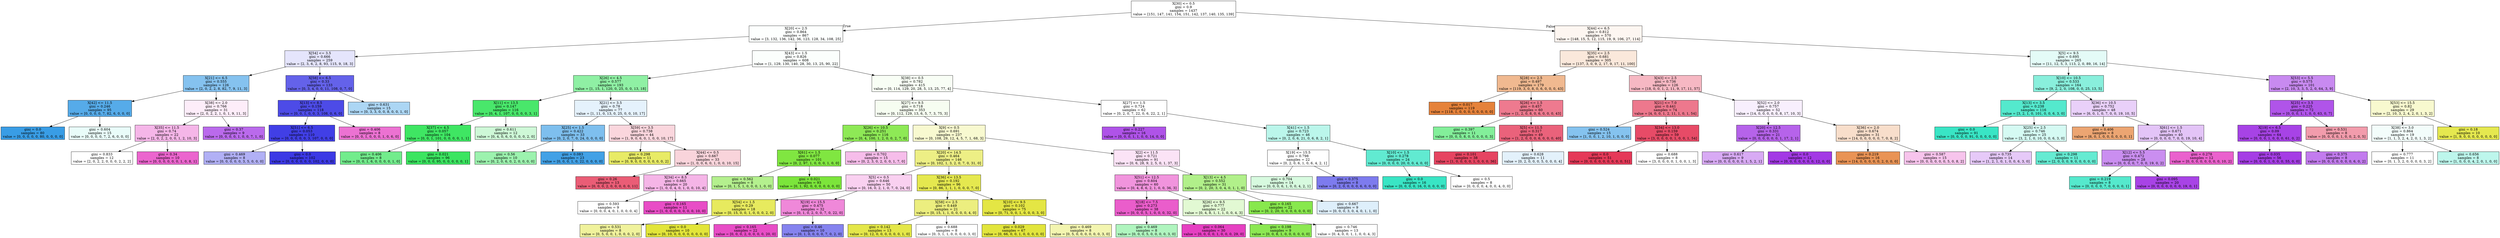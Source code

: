 digraph Tree {
node [shape=box, style="filled", color="black"] ;
0 [label="X[30] <= 0.5\ngini = 0.9\nsamples = 1437\nvalue = [151, 147, 141, 154, 151, 142, 137, 140, 135, 139]", fillcolor="#ffffff"] ;
1 [label="X[20] <= 2.5\ngini = 0.864\nsamples = 867\nvalue = [3, 132, 136, 142, 36, 123, 128, 34, 108, 25]", fillcolor="#fdfffe"] ;
0 -> 1 [labeldistance=2.5, labelangle=45, headlabel="True"] ;
3 [label="X[54] <= 3.5\ngini = 0.666\nsamples = 259\nvalue = [2, 3, 6, 2, 8, 93, 115, 9, 18, 3]", fillcolor="#e5e5fc"] ;
1 -> 3 ;
9 [label="X[21] <= 6.5\ngini = 0.555\nsamples = 126\nvalue = [2, 0, 2, 2, 8, 82, 7, 9, 11, 3]", fillcolor="#85c2ef"] ;
3 -> 9 ;
27 [label="X[42] <= 11.5\ngini = 0.246\nsamples = 95\nvalue = [0, 0, 0, 0, 7, 82, 6, 0, 0, 0]", fillcolor="#56abe9"] ;
9 -> 27 ;
39 [label="gini = 0.0\nsamples = 80\nvalue = [0, 0, 0, 0, 0, 80, 0, 0, 0, 0]", fillcolor="#399de5"] ;
27 -> 39 ;
40 [label="gini = 0.604\nsamples = 15\nvalue = [0, 0, 0, 0, 7, 2, 6, 0, 0, 0]", fillcolor="#e9fcf9"] ;
27 -> 40 ;
28 [label="X[38] <= 2.0\ngini = 0.766\nsamples = 31\nvalue = [2, 0, 2, 2, 1, 0, 1, 9, 11, 3]", fillcolor="#fdedf9"] ;
9 -> 28 ;
97 [label="X[35] <= 11.5\ngini = 0.74\nsamples = 22\nvalue = [2, 0, 2, 2, 0, 0, 1, 2, 10, 3]", fillcolor="#f5b6e8"] ;
28 -> 97 ;
103 [label="gini = 0.833\nsamples = 12\nvalue = [2, 0, 2, 2, 0, 0, 0, 2, 2, 2]", fillcolor="#ffffff"] ;
97 -> 103 ;
104 [label="gini = 0.34\nsamples = 10\nvalue = [0, 0, 0, 0, 0, 0, 1, 0, 8, 1]", fillcolor="#eb65ce"] ;
97 -> 104 ;
98 [label="gini = 0.37\nsamples = 9\nvalue = [0, 0, 0, 0, 1, 0, 0, 7, 1, 0]", fillcolor="#ba6aec"] ;
28 -> 98 ;
10 [label="X[58] <= 6.5\ngini = 0.33\nsamples = 133\nvalue = [0, 3, 4, 0, 0, 11, 108, 0, 7, 0]", fillcolor="#6462ea"] ;
3 -> 10 ;
35 [label="X[13] <= 8.5\ngini = 0.159\nsamples = 118\nvalue = [0, 0, 1, 0, 0, 3, 108, 0, 6, 0]", fillcolor="#4d4be7"] ;
10 -> 35 ;
51 [label="X[51] <= 6.5\ngini = 0.053\nsamples = 110\nvalue = [0, 0, 0, 0, 0, 3, 107, 0, 0, 0]", fillcolor="#413fe6"] ;
35 -> 51 ;
109 [label="gini = 0.469\nsamples = 8\nvalue = [0, 0, 0, 0, 0, 3, 5, 0, 0, 0]", fillcolor="#b1b0f5"] ;
51 -> 109 ;
110 [label="gini = 0.0\nsamples = 102\nvalue = [0, 0, 0, 0, 0, 0, 102, 0, 0, 0]", fillcolor="#3c39e5"] ;
51 -> 110 ;
52 [label="gini = 0.406\nsamples = 8\nvalue = [0, 0, 1, 0, 0, 0, 1, 0, 6, 0]", fillcolor="#ec72d2"] ;
35 -> 52 ;
36 [label="gini = 0.631\nsamples = 15\nvalue = [0, 3, 3, 0, 0, 8, 0, 0, 1, 0]", fillcolor="#acd6f4"] ;
10 -> 36 ;
4 [label="X[43] <= 1.5\ngini = 0.826\nsamples = 608\nvalue = [1, 129, 130, 140, 28, 30, 13, 25, 90, 22]", fillcolor="#fbfefc"] ;
1 -> 4 ;
7 [label="X[26] <= 4.5\ngini = 0.577\nsamples = 193\nvalue = [1, 15, 1, 120, 0, 25, 0, 0, 13, 18]", fillcolor="#8ff0a4"] ;
4 -> 7 ;
13 [label="X[11] <= 13.5\ngini = 0.147\nsamples = 116\nvalue = [0, 4, 1, 107, 0, 0, 0, 0, 3, 1]", fillcolor="#49e76b"] ;
7 -> 13 ;
101 [label="X[37] <= 4.5\ngini = 0.057\nsamples = 104\nvalue = [0, 0, 1, 101, 0, 0, 0, 0, 1, 1]", fillcolor="#3fe663"] ;
13 -> 101 ;
125 [label="gini = 0.406\nsamples = 8\nvalue = [0, 0, 1, 6, 0, 0, 0, 0, 1, 0]", fillcolor="#72ec8c"] ;
101 -> 125 ;
126 [label="gini = 0.021\nsamples = 96\nvalue = [0, 0, 0, 95, 0, 0, 0, 0, 0, 1]", fillcolor="#3be560"] ;
101 -> 126 ;
102 [label="gini = 0.611\nsamples = 12\nvalue = [0, 4, 0, 6, 0, 0, 0, 0, 2, 0]", fillcolor="#cef8d7"] ;
13 -> 102 ;
14 [label="X[21] <= 3.5\ngini = 0.78\nsamples = 77\nvalue = [1, 11, 0, 13, 0, 25, 0, 0, 10, 17]", fillcolor="#e5f2fc"] ;
7 -> 14 ;
41 [label="X[25] <= 1.5\ngini = 0.422\nsamples = 33\nvalue = [0, 2, 0, 7, 0, 24, 0, 0, 0, 0]", fillcolor="#7ebfee"] ;
14 -> 41 ;
71 [label="gini = 0.56\nsamples = 10\nvalue = [0, 2, 0, 6, 0, 2, 0, 0, 0, 0]", fillcolor="#9cf2ae"] ;
41 -> 71 ;
72 [label="gini = 0.083\nsamples = 23\nvalue = [0, 0, 0, 1, 0, 22, 0, 0, 0, 0]", fillcolor="#42a1e6"] ;
41 -> 72 ;
42 [label="X[59] <= 3.5\ngini = 0.738\nsamples = 44\nvalue = [1, 9, 0, 6, 0, 1, 0, 0, 10, 17]", fillcolor="#fad6dd"] ;
14 -> 42 ;
67 [label="gini = 0.298\nsamples = 11\nvalue = [0, 9, 0, 0, 0, 0, 0, 0, 0, 2]", fillcolor="#e8eb65"] ;
42 -> 67 ;
68 [label="X[44] <= 0.5\ngini = 0.667\nsamples = 33\nvalue = [1, 0, 0, 6, 0, 1, 0, 0, 10, 15]", fillcolor="#f9d4db"] ;
42 -> 68 ;
85 [label="gini = 0.26\nsamples = 13\nvalue = [0, 0, 0, 2, 0, 0, 0, 0, 0, 11]", fillcolor="#ea5d76"] ;
68 -> 85 ;
86 [label="X[34] <= 8.5\ngini = 0.665\nsamples = 20\nvalue = [1, 0, 0, 4, 0, 1, 0, 0, 10, 4]", fillcolor="#f5b5e7"] ;
68 -> 86 ;
87 [label="gini = 0.593\nsamples = 9\nvalue = [0, 0, 0, 4, 0, 1, 0, 0, 0, 4]", fillcolor="#ffffff"] ;
86 -> 87 ;
88 [label="gini = 0.165\nsamples = 11\nvalue = [1, 0, 0, 0, 0, 0, 0, 0, 10, 0]", fillcolor="#e84dc6"] ;
86 -> 88 ;
8 [label="X[38] <= 0.5\ngini = 0.782\nsamples = 415\nvalue = [0, 114, 129, 20, 28, 5, 13, 25, 77, 4]", fillcolor="#f8fef5"] ;
4 -> 8 ;
19 [label="X[27] <= 9.5\ngini = 0.718\nsamples = 353\nvalue = [0, 112, 129, 13, 6, 5, 7, 3, 75, 3]", fillcolor="#f6fdf1"] ;
8 -> 19 ;
21 [label="X[26] <= 10.5\ngini = 0.251\nsamples = 116\nvalue = [0, 4, 100, 1, 2, 0, 0, 2, 7, 0]", fillcolor="#8ee956"] ;
19 -> 21 ;
49 [label="X[61] <= 1.5\ngini = 0.077\nsamples = 101\nvalue = [0, 2, 97, 1, 0, 0, 0, 1, 0, 0]", fillcolor="#80e641"] ;
21 -> 49 ;
119 [label="gini = 0.562\nsamples = 8\nvalue = [0, 1, 5, 1, 0, 0, 0, 1, 0, 0]", fillcolor="#b4f08e"] ;
49 -> 119 ;
120 [label="gini = 0.021\nsamples = 93\nvalue = [0, 1, 92, 0, 0, 0, 0, 0, 0, 0]", fillcolor="#7ce53b"] ;
49 -> 120 ;
50 [label="gini = 0.702\nsamples = 15\nvalue = [0, 2, 3, 0, 2, 0, 0, 1, 7, 0]", fillcolor="#f6bdea"] ;
21 -> 50 ;
22 [label="X[9] <= 0.5\ngini = 0.691\nsamples = 237\nvalue = [0, 108, 29, 12, 4, 5, 7, 1, 68, 3]", fillcolor="#f8f9d0"] ;
19 -> 22 ;
23 [label="X[20] <= 14.5\ngini = 0.464\nsamples = 146\nvalue = [0, 102, 1, 3, 2, 0, 7, 0, 31, 0]", fillcolor="#edef85"] ;
22 -> 23 ;
33 [label="X[5] <= 0.5\ngini = 0.646\nsamples = 50\nvalue = [0, 16, 0, 2, 1, 0, 7, 0, 24, 0]", fillcolor="#f9d0f0"] ;
23 -> 33 ;
45 [label="X[54] <= 1.5\ngini = 0.29\nsamples = 18\nvalue = [0, 15, 0, 0, 1, 0, 0, 0, 2, 0]", fillcolor="#e7ea5e"] ;
33 -> 45 ;
121 [label="gini = 0.531\nsamples = 8\nvalue = [0, 5, 0, 0, 1, 0, 0, 0, 2, 0]", fillcolor="#f0f29c"] ;
45 -> 121 ;
122 [label="gini = 0.0\nsamples = 10\nvalue = [0, 10, 0, 0, 0, 0, 0, 0, 0, 0]", fillcolor="#e2e539"] ;
45 -> 122 ;
46 [label="X[19] <= 15.5\ngini = 0.475\nsamples = 32\nvalue = [0, 1, 0, 2, 0, 0, 7, 0, 22, 0]", fillcolor="#ef88d9"] ;
33 -> 46 ;
69 [label="gini = 0.165\nsamples = 22\nvalue = [0, 0, 0, 2, 0, 0, 0, 0, 20, 0]", fillcolor="#e84dc6"] ;
46 -> 69 ;
70 [label="gini = 0.46\nsamples = 10\nvalue = [0, 1, 0, 0, 0, 0, 7, 0, 2, 0]", fillcolor="#8583ef"] ;
46 -> 70 ;
34 [label="X[36] <= 13.5\ngini = 0.192\nsamples = 96\nvalue = [0, 86, 1, 1, 1, 0, 0, 0, 7, 0]", fillcolor="#e5e84f"] ;
23 -> 34 ;
113 [label="X[58] <= 2.5\ngini = 0.449\nsamples = 21\nvalue = [0, 15, 1, 1, 0, 0, 0, 0, 4, 0]", fillcolor="#ecee7f"] ;
34 -> 113 ;
115 [label="gini = 0.142\nsamples = 13\nvalue = [0, 12, 0, 0, 0, 0, 0, 0, 1, 0]", fillcolor="#e4e749"] ;
113 -> 115 ;
116 [label="gini = 0.688\nsamples = 8\nvalue = [0, 3, 1, 1, 0, 0, 0, 0, 3, 0]", fillcolor="#ffffff"] ;
113 -> 116 ;
114 [label="X[10] <= 9.5\ngini = 0.102\nsamples = 75\nvalue = [0, 71, 0, 0, 1, 0, 0, 0, 3, 0]", fillcolor="#e4e644"] ;
34 -> 114 ;
117 [label="gini = 0.029\nsamples = 67\nvalue = [0, 66, 0, 0, 1, 0, 0, 0, 0, 0]", fillcolor="#e2e53c"] ;
114 -> 117 ;
118 [label="gini = 0.469\nsamples = 8\nvalue = [0, 5, 0, 0, 0, 0, 0, 0, 3, 0]", fillcolor="#f3f5b0"] ;
114 -> 118 ;
24 [label="X[2] <= 11.5\ngini = 0.721\nsamples = 91\nvalue = [0, 6, 28, 9, 2, 5, 0, 1, 37, 3]", fillcolor="#fbe3f6"] ;
22 -> 24 ;
43 [label="X[51] <= 12.5\ngini = 0.604\nsamples = 60\nvalue = [0, 4, 8, 6, 2, 1, 0, 0, 36, 3]", fillcolor="#f194dd"] ;
24 -> 43 ;
55 [label="X[18] <= 7.5\ngini = 0.273\nsamples = 38\nvalue = [0, 0, 0, 5, 1, 0, 0, 0, 32, 0]", fillcolor="#ea5dcb"] ;
43 -> 55 ;
95 [label="gini = 0.469\nsamples = 8\nvalue = [0, 0, 0, 5, 0, 0, 0, 0, 3, 0]", fillcolor="#b0f5bf"] ;
55 -> 95 ;
96 [label="gini = 0.064\nsamples = 30\nvalue = [0, 0, 0, 0, 1, 0, 0, 0, 29, 0]", fillcolor="#e640c2"] ;
55 -> 96 ;
56 [label="X[26] <= 9.5\ngini = 0.777\nsamples = 22\nvalue = [0, 4, 8, 1, 1, 1, 0, 0, 4, 3]", fillcolor="#e2f9d3"] ;
43 -> 56 ;
81 [label="gini = 0.198\nsamples = 9\nvalue = [0, 0, 8, 1, 0, 0, 0, 0, 0, 0]", fillcolor="#8ce852"] ;
56 -> 81 ;
82 [label="gini = 0.746\nsamples = 13\nvalue = [0, 4, 0, 0, 1, 1, 0, 0, 4, 3]", fillcolor="#ffffff"] ;
56 -> 82 ;
44 [label="X[13] <= 4.5\ngini = 0.552\nsamples = 31\nvalue = [0, 2, 20, 3, 0, 4, 0, 1, 1, 0]", fillcolor="#b1f08a"] ;
24 -> 44 ;
65 [label="gini = 0.165\nsamples = 22\nvalue = [0, 2, 20, 0, 0, 0, 0, 0, 0, 0]", fillcolor="#88e84d"] ;
44 -> 65 ;
66 [label="gini = 0.667\nsamples = 9\nvalue = [0, 0, 0, 3, 0, 4, 0, 1, 1, 0]", fillcolor="#deeffb"] ;
44 -> 66 ;
20 [label="X[27] <= 1.5\ngini = 0.724\nsamples = 62\nvalue = [0, 2, 0, 7, 22, 0, 6, 22, 2, 1]", fillcolor="#ffffff"] ;
8 -> 20 ;
59 [label="gini = 0.227\nsamples = 16\nvalue = [0, 0, 0, 1, 1, 0, 0, 14, 0, 0]", fillcolor="#af53e8"] ;
20 -> 59 ;
60 [label="X[41] <= 1.5\ngini = 0.723\nsamples = 46\nvalue = [0, 2, 0, 6, 21, 0, 6, 8, 2, 1]", fillcolor="#bbf6eb"] ;
20 -> 60 ;
61 [label="X[19] <= 15.5\ngini = 0.798\nsamples = 22\nvalue = [0, 2, 0, 6, 1, 0, 6, 4, 2, 1]", fillcolor="#ffffff"] ;
60 -> 61 ;
93 [label="gini = 0.704\nsamples = 14\nvalue = [0, 0, 0, 6, 1, 0, 0, 4, 2, 1]", fillcolor="#d7fadf"] ;
61 -> 93 ;
94 [label="gini = 0.375\nsamples = 8\nvalue = [0, 2, 0, 0, 0, 0, 6, 0, 0, 0]", fillcolor="#7d7bee"] ;
61 -> 94 ;
62 [label="X[10] <= 1.5\ngini = 0.278\nsamples = 24\nvalue = [0, 0, 0, 0, 20, 0, 0, 4, 0, 0]", fillcolor="#61ead1"] ;
60 -> 62 ;
105 [label="gini = 0.0\nsamples = 16\nvalue = [0, 0, 0, 0, 16, 0, 0, 0, 0, 0]", fillcolor="#39e5c5"] ;
62 -> 105 ;
106 [label="gini = 0.5\nsamples = 8\nvalue = [0, 0, 0, 0, 4, 0, 0, 4, 0, 0]", fillcolor="#ffffff"] ;
62 -> 106 ;
2 [label="X[44] <= 6.5\ngini = 0.812\nsamples = 570\nvalue = [148, 15, 5, 12, 115, 19, 9, 106, 27, 114]", fillcolor="#fdf6f1"] ;
0 -> 2 [labeldistance=2.5, labelangle=-45, headlabel="False"] ;
5 [label="X[35] <= 2.5\ngini = 0.681\nsamples = 305\nvalue = [137, 3, 0, 9, 2, 17, 9, 17, 11, 100]", fillcolor="#fae8db"] ;
2 -> 5 ;
15 [label="X[28] <= 2.5\ngini = 0.497\nsamples = 179\nvalue = [119, 3, 0, 8, 0, 6, 0, 0, 0, 43]", fillcolor="#f0b990"] ;
5 -> 15 ;
17 [label="gini = 0.017\nsamples = 119\nvalue = [118, 1, 0, 0, 0, 0, 0, 0, 0, 0]", fillcolor="#e5823b"] ;
15 -> 17 ;
18 [label="X[26] <= 1.5\ngini = 0.457\nsamples = 60\nvalue = [1, 2, 0, 8, 0, 6, 0, 0, 0, 43]", fillcolor="#ee7a8f"] ;
15 -> 18 ;
63 [label="gini = 0.397\nsamples = 11\nvalue = [0, 0, 0, 8, 0, 0, 0, 0, 0, 3]", fillcolor="#83ef9a"] ;
18 -> 63 ;
64 [label="X[5] <= 11.5\ngini = 0.317\nsamples = 49\nvalue = [1, 2, 0, 0, 0, 6, 0, 0, 0, 40]", fillcolor="#ea627b"] ;
18 -> 64 ;
91 [label="gini = 0.101\nsamples = 38\nvalue = [1, 0, 0, 0, 0, 1, 0, 0, 0, 36]", fillcolor="#e64461"] ;
64 -> 91 ;
92 [label="gini = 0.628\nsamples = 11\nvalue = [0, 2, 0, 0, 0, 5, 0, 0, 0, 4]", fillcolor="#e3f1fb"] ;
64 -> 92 ;
16 [label="X[43] <= 2.5\ngini = 0.736\nsamples = 126\nvalue = [18, 0, 0, 1, 2, 11, 9, 17, 11, 57]", fillcolor="#f6b8c3"] ;
5 -> 16 ;
29 [label="X[21] <= 7.0\ngini = 0.441\nsamples = 74\nvalue = [4, 0, 0, 1, 2, 11, 1, 0, 1, 54]", fillcolor="#ed788d"] ;
16 -> 29 ;
37 [label="gini = 0.524\nsamples = 15\nvalue = [1, 0, 0, 1, 2, 10, 1, 0, 0, 0]", fillcolor="#85c3ef"] ;
29 -> 37 ;
38 [label="X[34] <= 13.0\ngini = 0.159\nsamples = 59\nvalue = [3, 0, 0, 0, 0, 1, 0, 0, 1, 54]", fillcolor="#e74b67"] ;
29 -> 38 ;
99 [label="gini = 0.0\nsamples = 51\nvalue = [0, 0, 0, 0, 0, 0, 0, 0, 0, 51]", fillcolor="#e53958"] ;
38 -> 99 ;
100 [label="gini = 0.688\nsamples = 8\nvalue = [3, 0, 0, 0, 0, 1, 0, 0, 1, 3]", fillcolor="#ffffff"] ;
38 -> 100 ;
30 [label="X[52] <= 2.0\ngini = 0.757\nsamples = 52\nvalue = [14, 0, 0, 0, 0, 0, 8, 17, 10, 3]", fillcolor="#f8effd"] ;
16 -> 30 ;
47 [label="X[20] <= 12.5\ngini = 0.331\nsamples = 21\nvalue = [0, 0, 0, 0, 0, 0, 1, 17, 2, 1]", fillcolor="#b663ea"] ;
30 -> 47 ;
111 [label="gini = 0.617\nsamples = 9\nvalue = [0, 0, 0, 0, 0, 0, 1, 5, 2, 1]", fillcolor="#d8aaf4"] ;
47 -> 111 ;
112 [label="gini = 0.0\nsamples = 12\nvalue = [0, 0, 0, 0, 0, 0, 0, 12, 0, 0]", fillcolor="#a339e5"] ;
47 -> 112 ;
48 [label="X[36] <= 2.0\ngini = 0.674\nsamples = 31\nvalue = [14, 0, 0, 0, 0, 0, 7, 0, 8, 2]", fillcolor="#f8decb"] ;
30 -> 48 ;
57 [label="gini = 0.219\nsamples = 16\nvalue = [14, 0, 0, 0, 0, 0, 2, 0, 0, 0]", fillcolor="#e99355"] ;
48 -> 57 ;
58 [label="gini = 0.587\nsamples = 15\nvalue = [0, 0, 0, 0, 0, 0, 5, 0, 8, 2]", fillcolor="#f7c4ec"] ;
48 -> 58 ;
6 [label="X[5] <= 9.5\ngini = 0.695\nsamples = 265\nvalue = [11, 12, 5, 3, 113, 2, 0, 89, 16, 14]", fillcolor="#e4fbf7"] ;
2 -> 6 ;
11 [label="X[10] <= 10.5\ngini = 0.533\nsamples = 164\nvalue = [9, 2, 2, 0, 108, 0, 0, 25, 13, 5]", fillcolor="#89efdc"] ;
6 -> 11 ;
25 [label="X[13] <= 3.5\ngini = 0.238\nsamples = 116\nvalue = [3, 2, 1, 0, 101, 0, 0, 6, 3, 0]", fillcolor="#54e9cd"] ;
11 -> 25 ;
53 [label="gini = 0.0\nsamples = 91\nvalue = [0, 0, 0, 0, 91, 0, 0, 0, 0, 0]", fillcolor="#39e5c5"] ;
25 -> 53 ;
54 [label="X[25] <= 2.5\ngini = 0.746\nsamples = 25\nvalue = [3, 2, 1, 0, 10, 0, 0, 6, 3, 0]", fillcolor="#d5faf3"] ;
25 -> 54 ;
89 [label="gini = 0.735\nsamples = 14\nvalue = [1, 2, 1, 0, 1, 0, 0, 6, 3, 0]", fillcolor="#e6c9f8"] ;
54 -> 89 ;
90 [label="gini = 0.298\nsamples = 11\nvalue = [2, 0, 0, 0, 9, 0, 0, 0, 0, 0]", fillcolor="#65ebd2"] ;
54 -> 90 ;
26 [label="X[36] <= 10.5\ngini = 0.752\nsamples = 48\nvalue = [6, 0, 1, 0, 7, 0, 0, 19, 10, 5]", fillcolor="#e9d0f9"] ;
11 -> 26 ;
75 [label="gini = 0.406\nsamples = 8\nvalue = [6, 0, 1, 0, 0, 0, 0, 0, 0, 1]", fillcolor="#eca572"] ;
26 -> 75 ;
76 [label="X[61] <= 1.5\ngini = 0.671\nsamples = 40\nvalue = [0, 0, 0, 0, 7, 0, 0, 19, 10, 4]", fillcolor="#e3c4f7"] ;
26 -> 76 ;
77 [label="X[12] <= 5.5\ngini = 0.472\nsamples = 28\nvalue = [0, 0, 0, 0, 7, 0, 0, 19, 0, 2]", fillcolor="#ca8ef0"] ;
76 -> 77 ;
79 [label="gini = 0.219\nsamples = 8\nvalue = [0, 0, 0, 0, 7, 0, 0, 0, 0, 1]", fillcolor="#55e9cd"] ;
77 -> 79 ;
80 [label="gini = 0.095\nsamples = 20\nvalue = [0, 0, 0, 0, 0, 0, 0, 19, 0, 1]", fillcolor="#a843e6"] ;
77 -> 80 ;
78 [label="gini = 0.278\nsamples = 12\nvalue = [0, 0, 0, 0, 0, 0, 0, 0, 10, 2]", fillcolor="#ea61cd"] ;
76 -> 78 ;
12 [label="X[53] <= 5.5\ngini = 0.575\nsamples = 101\nvalue = [2, 10, 3, 3, 5, 2, 0, 64, 3, 9]", fillcolor="#c88af0"] ;
6 -> 12 ;
31 [label="X[25] <= 3.5\ngini = 0.225\nsamples = 72\nvalue = [0, 0, 0, 1, 1, 0, 0, 63, 0, 7]", fillcolor="#b054e9"] ;
12 -> 31 ;
73 [label="X[19] <= 6.5\ngini = 0.09\nsamples = 64\nvalue = [0, 0, 0, 1, 0, 0, 0, 61, 0, 2]", fillcolor="#a743e6"] ;
31 -> 73 ;
123 [label="gini = 0.035\nsamples = 56\nvalue = [0, 0, 0, 1, 0, 0, 0, 55, 0, 0]", fillcolor="#a53de5"] ;
73 -> 123 ;
124 [label="gini = 0.375\nsamples = 8\nvalue = [0, 0, 0, 0, 0, 0, 0, 6, 0, 2]", fillcolor="#c27bee"] ;
73 -> 124 ;
74 [label="gini = 0.531\nsamples = 8\nvalue = [0, 0, 0, 0, 1, 0, 0, 2, 0, 5]", fillcolor="#f29cac"] ;
31 -> 74 ;
32 [label="X[53] <= 15.5\ngini = 0.82\nsamples = 29\nvalue = [2, 10, 3, 2, 4, 2, 0, 1, 3, 2]", fillcolor="#f8f9cf"] ;
12 -> 32 ;
83 [label="X[38] <= 3.0\ngini = 0.864\nsamples = 19\nvalue = [1, 1, 3, 2, 4, 2, 0, 1, 3, 2]", fillcolor="#f3fdfb"] ;
32 -> 83 ;
107 [label="gini = 0.777\nsamples = 11\nvalue = [0, 1, 3, 2, 0, 0, 0, 0, 3, 2]", fillcolor="#ffffff"] ;
83 -> 107 ;
108 [label="gini = 0.656\nsamples = 8\nvalue = [1, 0, 0, 0, 4, 2, 0, 1, 0, 0]", fillcolor="#bdf6ec"] ;
83 -> 108 ;
84 [label="gini = 0.18\nsamples = 10\nvalue = [1, 9, 0, 0, 0, 0, 0, 0, 0, 0]", fillcolor="#e5e84f"] ;
32 -> 84 ;
}